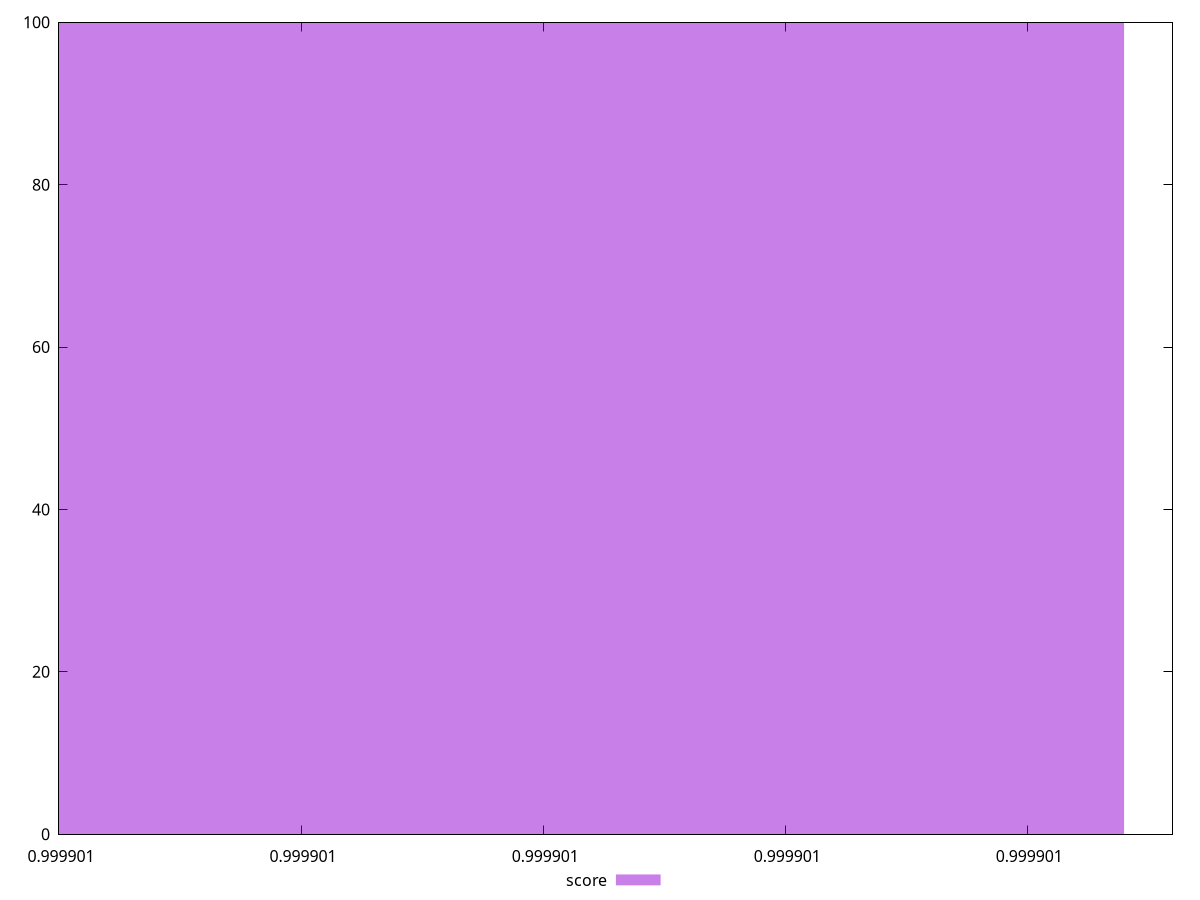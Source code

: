reset
set terminal svg size 640, 490 enhanced background rgb 'white'
set output "report_00007_2020-12-11T15:55:29.892Z/uses-long-cache-ttl/samples/pages+cached+noexternal+nosvg/score/histogram.svg"

$score <<EOF
0.9999013149726907 100
EOF

set key outside below
set boxwidth 2.4648056140193133e-15
set yrange [0:100]
set style fill transparent solid 0.5 noborder

plot \
  $score title "score" with boxes, \


reset
